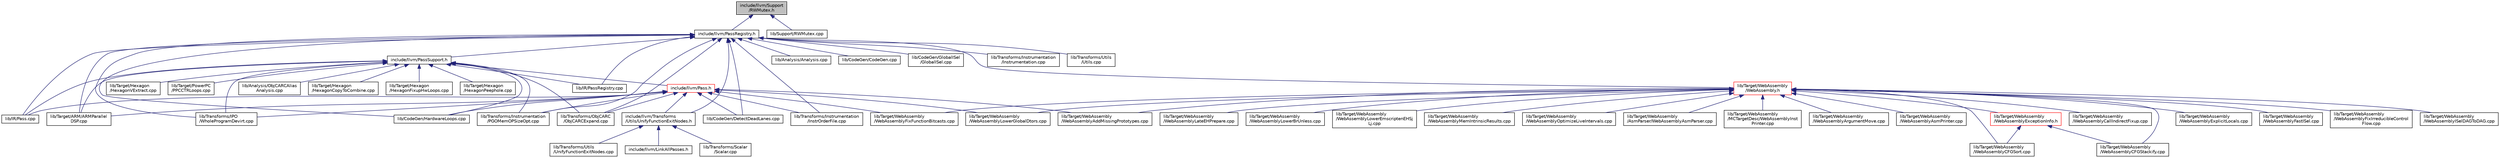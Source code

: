 digraph "include/llvm/Support/RWMutex.h"
{
 // LATEX_PDF_SIZE
  bgcolor="transparent";
  edge [fontname="Helvetica",fontsize="10",labelfontname="Helvetica",labelfontsize="10"];
  node [fontname="Helvetica",fontsize="10",shape="box"];
  Node1 [label="include/llvm/Support\l/RWMutex.h",height=0.2,width=0.4,color="black", fillcolor="grey75", style="filled", fontcolor="black",tooltip=" "];
  Node1 -> Node2 [dir="back",color="midnightblue",fontsize="10",style="solid",fontname="Helvetica"];
  Node2 [label="include/llvm/PassRegistry.h",height=0.2,width=0.4,color="black",URL="$PassRegistry_8h.html",tooltip=" "];
  Node2 -> Node3 [dir="back",color="midnightblue",fontsize="10",style="solid",fontname="Helvetica"];
  Node3 [label="include/llvm/PassSupport.h",height=0.2,width=0.4,color="black",URL="$PassSupport_8h.html",tooltip=" "];
  Node3 -> Node4 [dir="back",color="midnightblue",fontsize="10",style="solid",fontname="Helvetica"];
  Node4 [label="include/llvm/Pass.h",height=0.2,width=0.4,color="red",URL="$Pass_8h.html",tooltip=" "];
  Node4 -> Node1865 [dir="back",color="midnightblue",fontsize="10",style="solid",fontname="Helvetica"];
  Node1865 [label="include/llvm/Transforms\l/Utils/UnifyFunctionExitNodes.h",height=0.2,width=0.4,color="black",URL="$UnifyFunctionExitNodes_8h.html",tooltip=" "];
  Node1865 -> Node95 [dir="back",color="midnightblue",fontsize="10",style="solid",fontname="Helvetica"];
  Node95 [label="include/llvm/LinkAllPasses.h",height=0.2,width=0.4,color="black",URL="$LinkAllPasses_8h.html",tooltip=" "];
  Node1865 -> Node133 [dir="back",color="midnightblue",fontsize="10",style="solid",fontname="Helvetica"];
  Node133 [label="lib/Transforms/Scalar\l/Scalar.cpp",height=0.2,width=0.4,color="black",URL="$Scalar_8cpp.html",tooltip=" "];
  Node1865 -> Node1866 [dir="back",color="midnightblue",fontsize="10",style="solid",fontname="Helvetica"];
  Node1866 [label="lib/Transforms/Utils\l/UnifyFunctionExitNodes.cpp",height=0.2,width=0.4,color="black",URL="$UnifyFunctionExitNodes_8cpp.html",tooltip=" "];
  Node4 -> Node1132 [dir="back",color="midnightblue",fontsize="10",style="solid",fontname="Helvetica"];
  Node1132 [label="lib/CodeGen/DetectDeadLanes.cpp",height=0.2,width=0.4,color="black",URL="$DetectDeadLanes_8cpp.html",tooltip="Analysis that tracks defined/used subregister lanes across COPY instructions and instructions that ge..."];
  Node4 -> Node202 [dir="back",color="midnightblue",fontsize="10",style="solid",fontname="Helvetica"];
  Node202 [label="lib/CodeGen/HardwareLoops.cpp",height=0.2,width=0.4,color="black",URL="$HardwareLoops_8cpp.html",tooltip="Insert hardware loop intrinsics into loops which are deemed profitable by the target,..."];
  Node4 -> Node1792 [dir="back",color="midnightblue",fontsize="10",style="solid",fontname="Helvetica"];
  Node1792 [label="lib/IR/Pass.cpp",height=0.2,width=0.4,color="black",URL="$Pass_8cpp.html",tooltip=" "];
  Node4 -> Node92 [dir="back",color="midnightblue",fontsize="10",style="solid",fontname="Helvetica"];
  Node92 [label="lib/Target/ARM/ARMParallel\lDSP.cpp",height=0.2,width=0.4,color="black",URL="$ARMParallelDSP_8cpp.html",tooltip="Armv6 introduced instructions to perform 32-bit SIMD operations."];
  Node4 -> Node1289 [dir="back",color="midnightblue",fontsize="10",style="solid",fontname="Helvetica"];
  Node1289 [label="lib/Target/WebAssembly\l/WebAssemblyAddMissingPrototypes.cpp",height=0.2,width=0.4,color="black",URL="$WebAssemblyAddMissingPrototypes_8cpp.html",tooltip="Add prototypes to prototypes-less functions."];
  Node4 -> Node1811 [dir="back",color="midnightblue",fontsize="10",style="solid",fontname="Helvetica"];
  Node1811 [label="lib/Target/WebAssembly\l/WebAssemblyFixFunctionBitcasts.cpp",height=0.2,width=0.4,color="black",URL="$WebAssemblyFixFunctionBitcasts_8cpp.html",tooltip="Fix bitcasted functions."];
  Node4 -> Node1812 [dir="back",color="midnightblue",fontsize="10",style="solid",fontname="Helvetica"];
  Node1812 [label="lib/Target/WebAssembly\l/WebAssemblyLowerGlobalDtors.cpp",height=0.2,width=0.4,color="black",URL="$WebAssemblyLowerGlobalDtors_8cpp.html",tooltip="Lower @llvm.global_dtors."];
  Node4 -> Node156 [dir="back",color="midnightblue",fontsize="10",style="solid",fontname="Helvetica"];
  Node156 [label="lib/Transforms/IPO\l/WholeProgramDevirt.cpp",height=0.2,width=0.4,color="black",URL="$WholeProgramDevirt_8cpp.html",tooltip=" "];
  Node4 -> Node1558 [dir="back",color="midnightblue",fontsize="10",style="solid",fontname="Helvetica"];
  Node1558 [label="lib/Transforms/Instrumentation\l/InstrOrderFile.cpp",height=0.2,width=0.4,color="black",URL="$InstrOrderFile_8cpp.html",tooltip=" "];
  Node4 -> Node174 [dir="back",color="midnightblue",fontsize="10",style="solid",fontname="Helvetica"];
  Node174 [label="lib/Transforms/Instrumentation\l/PGOMemOPSizeOpt.cpp",height=0.2,width=0.4,color="black",URL="$PGOMemOPSizeOpt_8cpp.html",tooltip=" "];
  Node4 -> Node248 [dir="back",color="midnightblue",fontsize="10",style="solid",fontname="Helvetica"];
  Node248 [label="lib/Transforms/ObjCARC\l/ObjCARCExpand.cpp",height=0.2,width=0.4,color="black",URL="$ObjCARCExpand_8cpp.html",tooltip="This file defines ObjC ARC optimizations."];
  Node3 -> Node238 [dir="back",color="midnightblue",fontsize="10",style="solid",fontname="Helvetica"];
  Node238 [label="lib/Analysis/ObjCARCAlias\lAnalysis.cpp",height=0.2,width=0.4,color="black",URL="$ObjCARCAliasAnalysis_8cpp.html",tooltip="This file defines a simple ARC-aware AliasAnalysis using special knowledge of Objective C to enhance ..."];
  Node3 -> Node202 [dir="back",color="midnightblue",fontsize="10",style="solid",fontname="Helvetica"];
  Node3 -> Node1792 [dir="back",color="midnightblue",fontsize="10",style="solid",fontname="Helvetica"];
  Node3 -> Node1880 [dir="back",color="midnightblue",fontsize="10",style="solid",fontname="Helvetica"];
  Node1880 [label="lib/IR/PassRegistry.cpp",height=0.2,width=0.4,color="black",URL="$PassRegistry_8cpp.html",tooltip=" "];
  Node3 -> Node92 [dir="back",color="midnightblue",fontsize="10",style="solid",fontname="Helvetica"];
  Node3 -> Node682 [dir="back",color="midnightblue",fontsize="10",style="solid",fontname="Helvetica"];
  Node682 [label="lib/Target/Hexagon\l/HexagonCopyToCombine.cpp",height=0.2,width=0.4,color="black",URL="$HexagonCopyToCombine_8cpp.html",tooltip=" "];
  Node3 -> Node672 [dir="back",color="midnightblue",fontsize="10",style="solid",fontname="Helvetica"];
  Node672 [label="lib/Target/Hexagon\l/HexagonFixupHwLoops.cpp",height=0.2,width=0.4,color="black",URL="$HexagonFixupHwLoops_8cpp.html",tooltip=" "];
  Node3 -> Node696 [dir="back",color="midnightblue",fontsize="10",style="solid",fontname="Helvetica"];
  Node696 [label="lib/Target/Hexagon\l/HexagonPeephole.cpp",height=0.2,width=0.4,color="black",URL="$HexagonPeephole_8cpp.html",tooltip=" "];
  Node3 -> Node698 [dir="back",color="midnightblue",fontsize="10",style="solid",fontname="Helvetica"];
  Node698 [label="lib/Target/Hexagon\l/HexagonVExtract.cpp",height=0.2,width=0.4,color="black",URL="$HexagonVExtract_8cpp.html",tooltip=" "];
  Node3 -> Node36 [dir="back",color="midnightblue",fontsize="10",style="solid",fontname="Helvetica"];
  Node36 [label="lib/Target/PowerPC\l/PPCCTRLoops.cpp",height=0.2,width=0.4,color="black",URL="$PPCCTRLoops_8cpp.html",tooltip=" "];
  Node3 -> Node156 [dir="back",color="midnightblue",fontsize="10",style="solid",fontname="Helvetica"];
  Node3 -> Node174 [dir="back",color="midnightblue",fontsize="10",style="solid",fontname="Helvetica"];
  Node3 -> Node248 [dir="back",color="midnightblue",fontsize="10",style="solid",fontname="Helvetica"];
  Node2 -> Node1865 [dir="back",color="midnightblue",fontsize="10",style="solid",fontname="Helvetica"];
  Node2 -> Node1668 [dir="back",color="midnightblue",fontsize="10",style="solid",fontname="Helvetica"];
  Node1668 [label="lib/Analysis/Analysis.cpp",height=0.2,width=0.4,color="black",URL="$Analysis_2Analysis_8cpp.html",tooltip=" "];
  Node2 -> Node1881 [dir="back",color="midnightblue",fontsize="10",style="solid",fontname="Helvetica"];
  Node1881 [label="lib/CodeGen/CodeGen.cpp",height=0.2,width=0.4,color="black",URL="$CodeGen_8cpp.html",tooltip=" "];
  Node2 -> Node1132 [dir="back",color="midnightblue",fontsize="10",style="solid",fontname="Helvetica"];
  Node2 -> Node1882 [dir="back",color="midnightblue",fontsize="10",style="solid",fontname="Helvetica"];
  Node1882 [label="lib/CodeGen/GlobalISel\l/GlobalISel.cpp",height=0.2,width=0.4,color="black",URL="$GlobalISel_8cpp.html",tooltip=" "];
  Node2 -> Node202 [dir="back",color="midnightblue",fontsize="10",style="solid",fontname="Helvetica"];
  Node2 -> Node1792 [dir="back",color="midnightblue",fontsize="10",style="solid",fontname="Helvetica"];
  Node2 -> Node1880 [dir="back",color="midnightblue",fontsize="10",style="solid",fontname="Helvetica"];
  Node2 -> Node92 [dir="back",color="midnightblue",fontsize="10",style="solid",fontname="Helvetica"];
  Node2 -> Node1883 [dir="back",color="midnightblue",fontsize="10",style="solid",fontname="Helvetica"];
  Node1883 [label="lib/Target/WebAssembly\l/WebAssembly.h",height=0.2,width=0.4,color="red",URL="$WebAssembly_8h.html",tooltip="This file contains the entry points for global functions defined in the LLVM WebAssembly back-end."];
  Node1883 -> Node835 [dir="back",color="midnightblue",fontsize="10",style="solid",fontname="Helvetica"];
  Node835 [label="lib/Target/WebAssembly\l/AsmParser/WebAssemblyAsmParser.cpp",height=0.2,width=0.4,color="black",URL="$WebAssemblyAsmParser_8cpp.html",tooltip="This file is part of the WebAssembly Assembler."];
  Node1883 -> Node838 [dir="back",color="midnightblue",fontsize="10",style="solid",fontname="Helvetica"];
  Node838 [label="lib/Target/WebAssembly\l/MCTargetDesc/WebAssemblyInst\lPrinter.cpp",height=0.2,width=0.4,color="black",URL="$WebAssemblyInstPrinter_8cpp.html",tooltip="Print MCInst instructions to wasm format."];
  Node1883 -> Node1289 [dir="back",color="midnightblue",fontsize="10",style="solid",fontname="Helvetica"];
  Node1883 -> Node843 [dir="back",color="midnightblue",fontsize="10",style="solid",fontname="Helvetica"];
  Node843 [label="lib/Target/WebAssembly\l/WebAssemblyArgumentMove.cpp",height=0.2,width=0.4,color="black",URL="$WebAssemblyArgumentMove_8cpp.html",tooltip="This file moves ARGUMENT instructions after ScheduleDAG scheduling."];
  Node1883 -> Node844 [dir="back",color="midnightblue",fontsize="10",style="solid",fontname="Helvetica"];
  Node844 [label="lib/Target/WebAssembly\l/WebAssemblyAsmPrinter.cpp",height=0.2,width=0.4,color="black",URL="$WebAssemblyAsmPrinter_8cpp.html",tooltip="This file contains a printer that converts from our internal representation of machine-dependent LLVM..."];
  Node1883 -> Node845 [dir="back",color="midnightblue",fontsize="10",style="solid",fontname="Helvetica"];
  Node845 [label="lib/Target/WebAssembly\l/WebAssemblyCFGSort.cpp",height=0.2,width=0.4,color="black",URL="$WebAssemblyCFGSort_8cpp.html",tooltip="This file implements a CFG sorting pass."];
  Node1883 -> Node856 [dir="back",color="midnightblue",fontsize="10",style="solid",fontname="Helvetica"];
  Node856 [label="lib/Target/WebAssembly\l/WebAssemblyCFGStackify.cpp",height=0.2,width=0.4,color="black",URL="$WebAssemblyCFGStackify_8cpp.html",tooltip="This file implements a CFG stacking pass."];
  Node1883 -> Node310 [dir="back",color="midnightblue",fontsize="10",style="solid",fontname="Helvetica"];
  Node310 [label="lib/Target/WebAssembly\l/WebAssemblyCallIndirectFixup.cpp",height=0.2,width=0.4,color="black",URL="$WebAssemblyCallIndirectFixup_8cpp.html",tooltip="This file converts pseudo call_indirect instructions into real call_indirects."];
  Node1883 -> Node1146 [dir="back",color="midnightblue",fontsize="10",style="solid",fontname="Helvetica"];
  Node1146 [label="lib/Target/WebAssembly\l/WebAssemblyExceptionInfo.h",height=0.2,width=0.4,color="red",URL="$WebAssemblyExceptionInfo_8h.html",tooltip="This file implements WebAssemblyException information analysis."];
  Node1146 -> Node845 [dir="back",color="midnightblue",fontsize="10",style="solid",fontname="Helvetica"];
  Node1146 -> Node856 [dir="back",color="midnightblue",fontsize="10",style="solid",fontname="Helvetica"];
  Node1883 -> Node847 [dir="back",color="midnightblue",fontsize="10",style="solid",fontname="Helvetica"];
  Node847 [label="lib/Target/WebAssembly\l/WebAssemblyExplicitLocals.cpp",height=0.2,width=0.4,color="black",URL="$WebAssemblyExplicitLocals_8cpp.html",tooltip="This file converts any remaining registers into WebAssembly locals."];
  Node1883 -> Node401 [dir="back",color="midnightblue",fontsize="10",style="solid",fontname="Helvetica"];
  Node401 [label="lib/Target/WebAssembly\l/WebAssemblyFastISel.cpp",height=0.2,width=0.4,color="black",URL="$WebAssemblyFastISel_8cpp.html",tooltip="This file defines the WebAssembly-specific support for the FastISel class."];
  Node1883 -> Node1811 [dir="back",color="midnightblue",fontsize="10",style="solid",fontname="Helvetica"];
  Node1883 -> Node848 [dir="back",color="midnightblue",fontsize="10",style="solid",fontname="Helvetica"];
  Node848 [label="lib/Target/WebAssembly\l/WebAssemblyFixIrreducibleControl\lFlow.cpp",height=0.2,width=0.4,color="black",URL="$WebAssemblyFixIrreducibleControlFlow_8cpp.html",tooltip="This file implements a pass that removes irreducible control flow."];
  Node1883 -> Node435 [dir="back",color="midnightblue",fontsize="10",style="solid",fontname="Helvetica"];
  Node435 [label="lib/Target/WebAssembly\l/WebAssemblyISelDAGToDAG.cpp",height=0.2,width=0.4,color="black",URL="$WebAssemblyISelDAGToDAG_8cpp.html",tooltip="This file defines an instruction selector for the WebAssembly target."];
  Node1883 -> Node851 [dir="back",color="midnightblue",fontsize="10",style="solid",fontname="Helvetica"];
  Node851 [label="lib/Target/WebAssembly\l/WebAssemblyLateEHPrepare.cpp",height=0.2,width=0.4,color="black",URL="$WebAssemblyLateEHPrepare_8cpp.html",tooltip="Does various transformations for exception handling."];
  Node1883 -> Node852 [dir="back",color="midnightblue",fontsize="10",style="solid",fontname="Helvetica"];
  Node852 [label="lib/Target/WebAssembly\l/WebAssemblyLowerBrUnless.cpp",height=0.2,width=0.4,color="black",URL="$WebAssemblyLowerBrUnless_8cpp.html",tooltip="This file lowers br_unless into br_if with an inverted condition."];
  Node1883 -> Node1453 [dir="back",color="midnightblue",fontsize="10",style="solid",fontname="Helvetica"];
  Node1453 [label="lib/Target/WebAssembly\l/WebAssemblyLowerEmscriptenEHSj\lLj.cpp",height=0.2,width=0.4,color="black",URL="$WebAssemblyLowerEmscriptenEHSjLj_8cpp.html",tooltip="This file lowers exception-related instructions and setjmp/longjmp function calls in order to use Ems..."];
  Node1883 -> Node1812 [dir="back",color="midnightblue",fontsize="10",style="solid",fontname="Helvetica"];
  Node1883 -> Node311 [dir="back",color="midnightblue",fontsize="10",style="solid",fontname="Helvetica"];
  Node311 [label="lib/Target/WebAssembly\l/WebAssemblyMemIntrinsicResults.cpp",height=0.2,width=0.4,color="black",URL="$WebAssemblyMemIntrinsicResults_8cpp.html",tooltip="This file implements an optimization pass using memory intrinsic results."];
  Node1883 -> Node312 [dir="back",color="midnightblue",fontsize="10",style="solid",fontname="Helvetica"];
  Node312 [label="lib/Target/WebAssembly\l/WebAssemblyOptimizeLiveIntervals.cpp",height=0.2,width=0.4,color="black",URL="$WebAssemblyOptimizeLiveIntervals_8cpp.html",tooltip="Optimize LiveIntervals for use in a post-RA context."];
  Node2 -> Node156 [dir="back",color="midnightblue",fontsize="10",style="solid",fontname="Helvetica"];
  Node2 -> Node1558 [dir="back",color="midnightblue",fontsize="10",style="solid",fontname="Helvetica"];
  Node2 -> Node1814 [dir="back",color="midnightblue",fontsize="10",style="solid",fontname="Helvetica"];
  Node1814 [label="lib/Transforms/Instrumentation\l/Instrumentation.cpp",height=0.2,width=0.4,color="black",URL="$Instrumentation_8cpp.html",tooltip=" "];
  Node2 -> Node174 [dir="back",color="midnightblue",fontsize="10",style="solid",fontname="Helvetica"];
  Node2 -> Node248 [dir="back",color="midnightblue",fontsize="10",style="solid",fontname="Helvetica"];
  Node2 -> Node1860 [dir="back",color="midnightblue",fontsize="10",style="solid",fontname="Helvetica"];
  Node1860 [label="lib/Transforms/Utils\l/Utils.cpp",height=0.2,width=0.4,color="black",URL="$Transforms_2Utils_2Utils_8cpp.html",tooltip=" "];
  Node1 -> Node1884 [dir="back",color="midnightblue",fontsize="10",style="solid",fontname="Helvetica"];
  Node1884 [label="lib/Support/RWMutex.cpp",height=0.2,width=0.4,color="black",URL="$RWMutex_8cpp.html",tooltip=" "];
}

